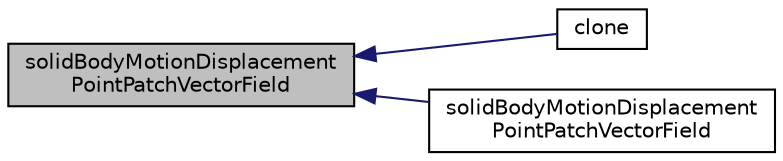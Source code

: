 digraph "solidBodyMotionDisplacementPointPatchVectorField"
{
  bgcolor="transparent";
  edge [fontname="Helvetica",fontsize="10",labelfontname="Helvetica",labelfontsize="10"];
  node [fontname="Helvetica",fontsize="10",shape=record];
  rankdir="LR";
  Node1 [label="solidBodyMotionDisplacement\lPointPatchVectorField",height=0.2,width=0.4,color="black", fillcolor="grey75", style="filled", fontcolor="black"];
  Node1 -> Node2 [dir="back",color="midnightblue",fontsize="10",style="solid",fontname="Helvetica"];
  Node2 [label="clone",height=0.2,width=0.4,color="black",URL="$a02443.html#ae98ed8da41f0e5b2e15ba74ddb9f252e",tooltip="Construct and return a clone. "];
  Node1 -> Node3 [dir="back",color="midnightblue",fontsize="10",style="solid",fontname="Helvetica"];
  Node3 [label="solidBodyMotionDisplacement\lPointPatchVectorField",height=0.2,width=0.4,color="black",URL="$a02443.html#af3007cc2ca753112600f8d272e8841ca",tooltip="Construct from patch, internal field and dictionary. "];
}
